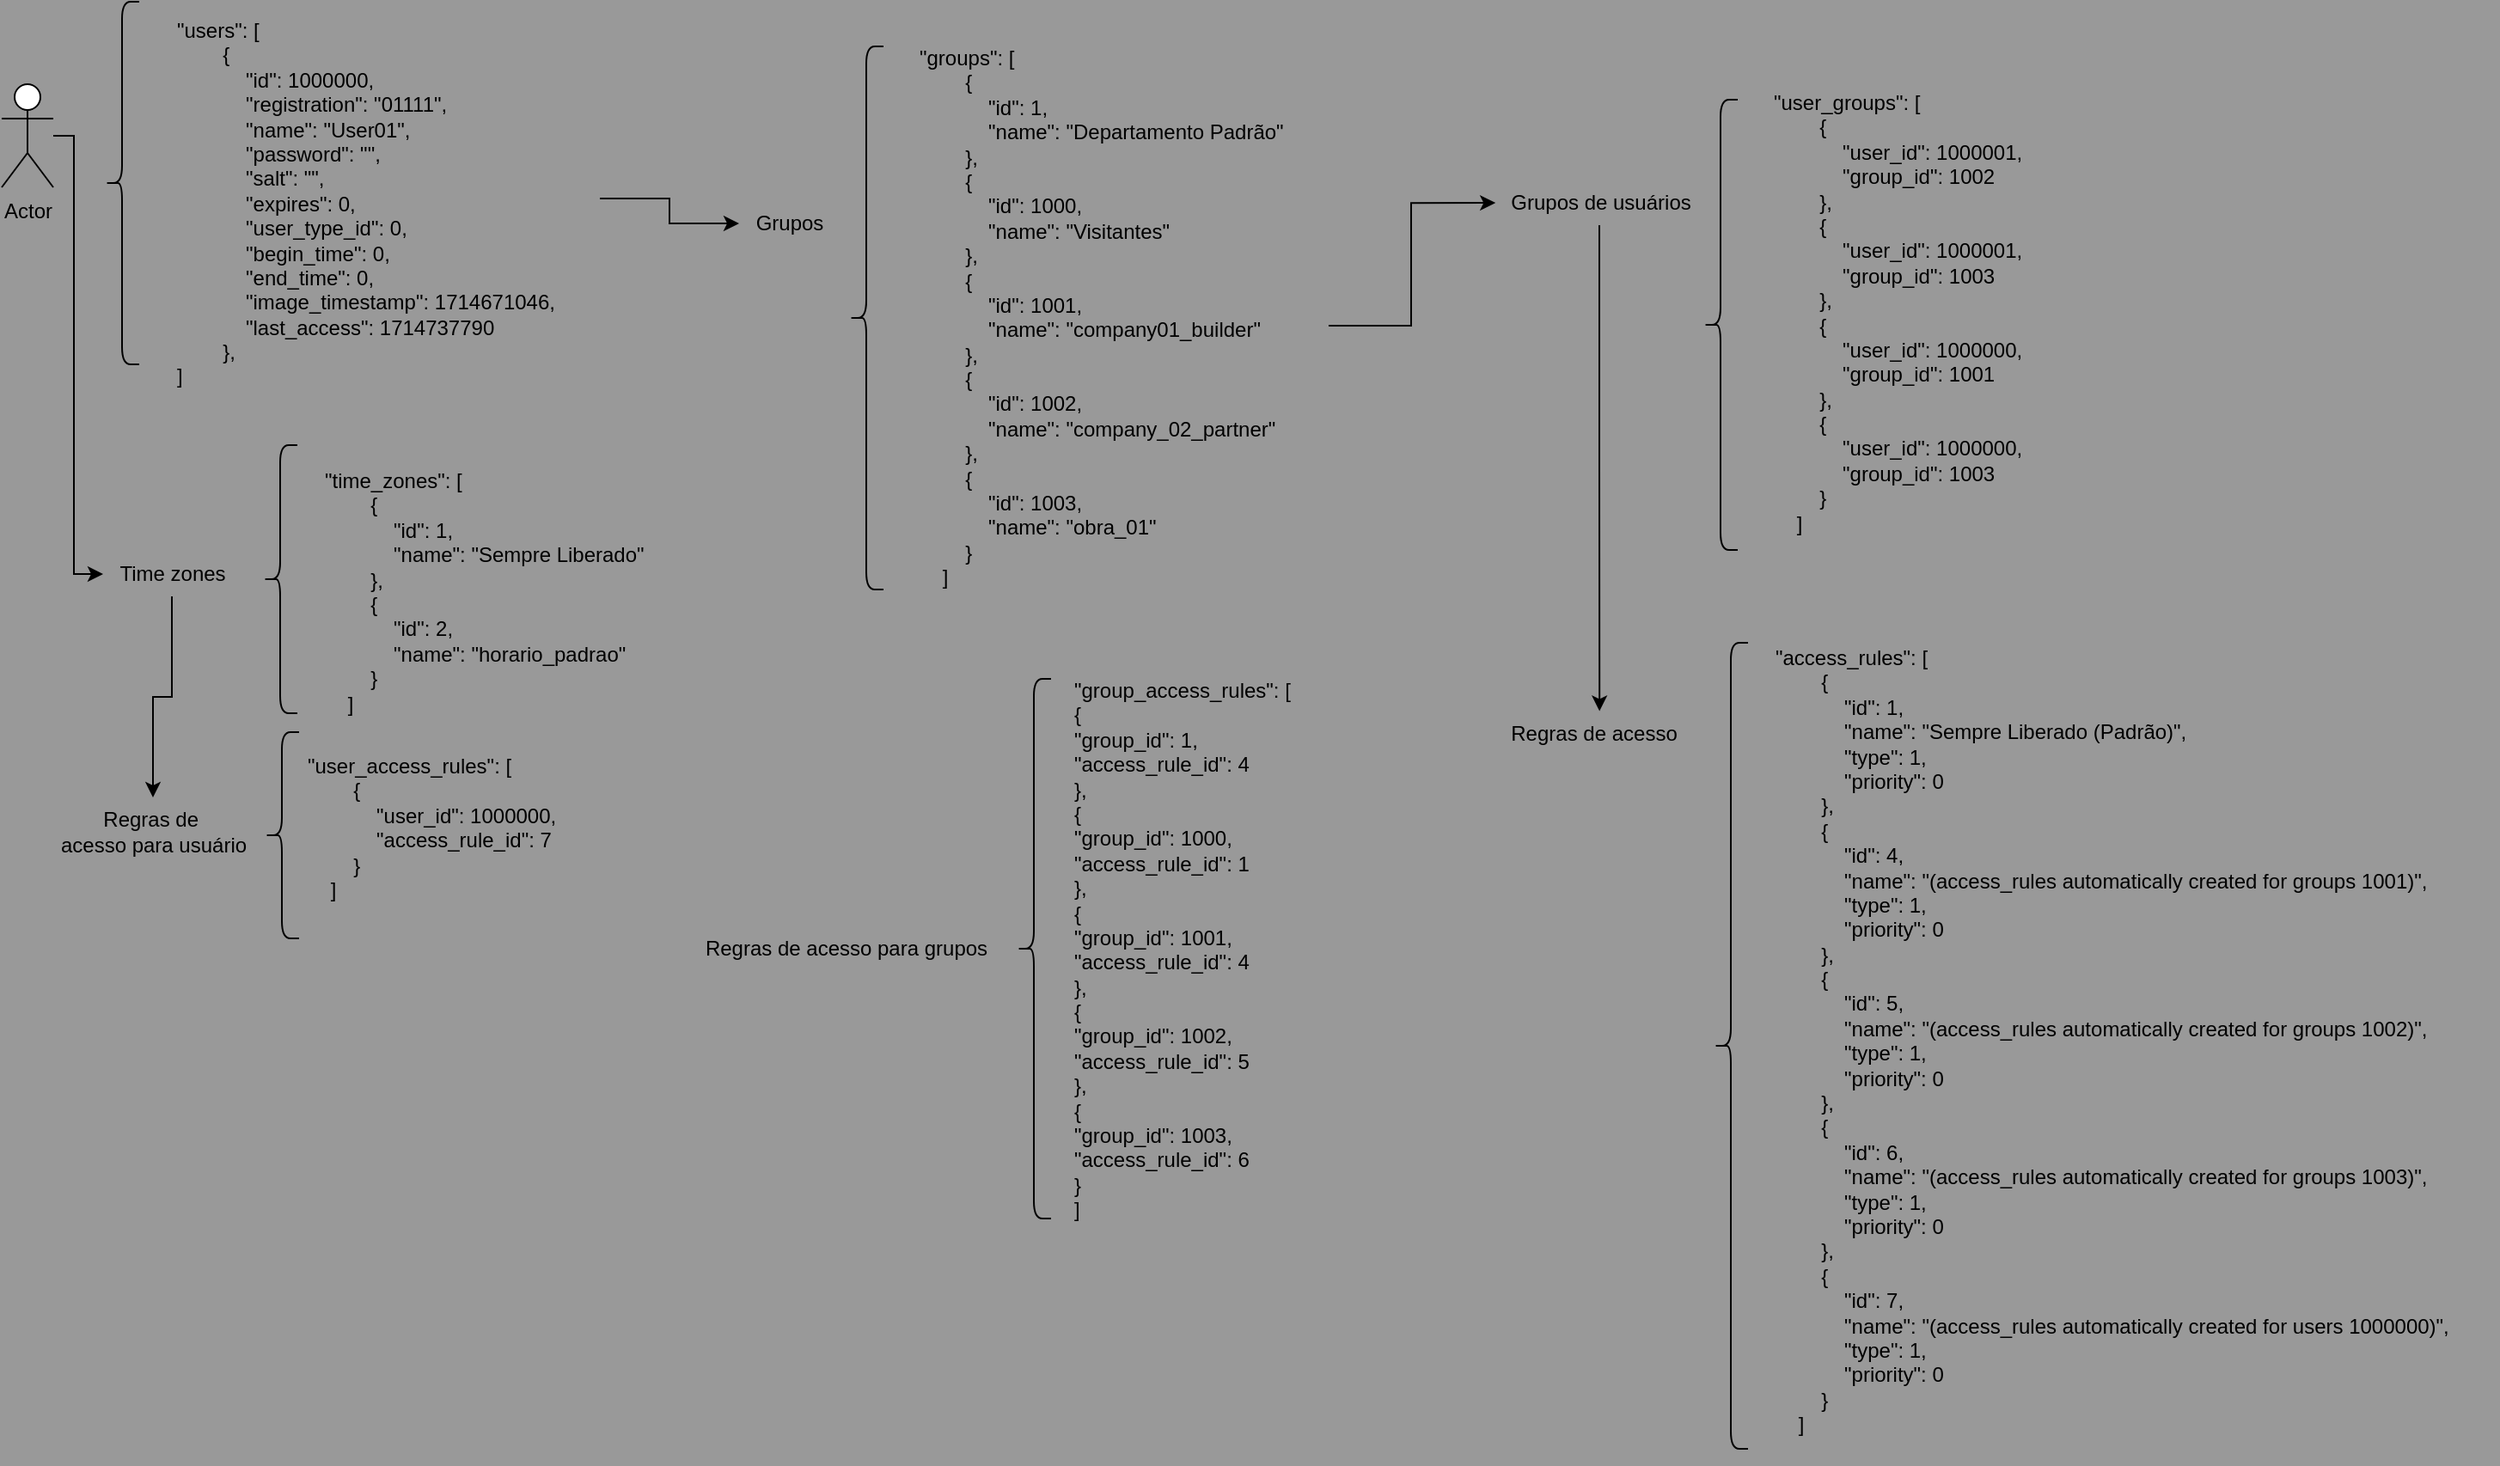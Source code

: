 <mxfile version="24.0.5" type="github">
  <diagram name="Página-1" id="3TbgN4hxx0ZxHx1WSeb2">
    <mxGraphModel dx="1339" dy="831" grid="0" gridSize="10" guides="1" tooltips="1" connect="1" arrows="1" fold="1" page="1" pageScale="1" pageWidth="4681" pageHeight="3300" background="#999999" math="0" shadow="0">
      <root>
        <mxCell id="0" />
        <mxCell id="1" parent="0" />
        <mxCell id="Lz4Zl00iW3XlrXrYM9Rd-42" style="edgeStyle=orthogonalEdgeStyle;rounded=0;orthogonalLoop=1;jettySize=auto;html=1;" parent="1" source="Lz4Zl00iW3XlrXrYM9Rd-2" target="Lz4Zl00iW3XlrXrYM9Rd-34" edge="1">
          <mxGeometry relative="1" as="geometry">
            <Array as="points">
              <mxPoint x="92" y="90" />
              <mxPoint x="92" y="345" />
            </Array>
          </mxGeometry>
        </mxCell>
        <mxCell id="Lz4Zl00iW3XlrXrYM9Rd-2" value="Actor" style="shape=umlActor;verticalLabelPosition=bottom;verticalAlign=top;html=1;outlineConnect=0;" parent="1" vertex="1">
          <mxGeometry x="50" y="60" width="30" height="60" as="geometry" />
        </mxCell>
        <mxCell id="Lz4Zl00iW3XlrXrYM9Rd-4" value="" style="shape=curlyBracket;whiteSpace=wrap;html=1;rounded=1;labelPosition=left;verticalLabelPosition=middle;align=right;verticalAlign=middle;" parent="1" vertex="1">
          <mxGeometry x="110" y="12" width="20" height="211" as="geometry" />
        </mxCell>
        <mxCell id="Lz4Zl00iW3XlrXrYM9Rd-30" value="" style="edgeStyle=orthogonalEdgeStyle;rounded=0;orthogonalLoop=1;jettySize=auto;html=1;" parent="1" source="Lz4Zl00iW3XlrXrYM9Rd-13" target="Lz4Zl00iW3XlrXrYM9Rd-22" edge="1">
          <mxGeometry relative="1" as="geometry" />
        </mxCell>
        <mxCell id="Lz4Zl00iW3XlrXrYM9Rd-13" value="&quot;users&quot;: [&#xa;        {&#xa;            &quot;id&quot;: 1000000,&#xa;            &quot;registration&quot;: &quot;01111&quot;,&#xa;            &quot;name&quot;: &quot;User01&quot;,&#xa;            &quot;password&quot;: &quot;&quot;,&#xa;            &quot;salt&quot;: &quot;&quot;,&#xa;            &quot;expires&quot;: 0,&#xa;            &quot;user_type_id&quot;: 0,&#xa;            &quot;begin_time&quot;: 0,&#xa;            &quot;end_time&quot;: 0,&#xa;            &quot;image_timestamp&quot;: 1714671046,&#xa;            &quot;last_access&quot;: 1714737790&#xa;        },&#xa;]" style="text;whiteSpace=wrap;" parent="1" vertex="1">
          <mxGeometry x="150" y="15" width="248" height="223" as="geometry" />
        </mxCell>
        <mxCell id="Lz4Zl00iW3XlrXrYM9Rd-26" value="" style="group" parent="1" vertex="1" connectable="0">
          <mxGeometry x="479" y="30.996" width="343.001" height="339.0" as="geometry" />
        </mxCell>
        <mxCell id="Lz4Zl00iW3XlrXrYM9Rd-22" value="Grupos" style="text;html=1;align=center;verticalAlign=middle;resizable=0;points=[];autosize=1;strokeColor=none;fillColor=none;" parent="Lz4Zl00iW3XlrXrYM9Rd-26" vertex="1">
          <mxGeometry y="97.004" width="57" height="26" as="geometry" />
        </mxCell>
        <mxCell id="Lz4Zl00iW3XlrXrYM9Rd-23" value="" style="shape=curlyBracket;whiteSpace=wrap;html=1;rounded=1;labelPosition=left;verticalLabelPosition=middle;align=right;verticalAlign=middle;" parent="Lz4Zl00iW3XlrXrYM9Rd-26" vertex="1">
          <mxGeometry x="64" y="7.004" width="20" height="316" as="geometry" />
        </mxCell>
        <mxCell id="Lz4Zl00iW3XlrXrYM9Rd-24" value="&quot;groups&quot;: [&#xa;        {&#xa;            &quot;id&quot;: 1,&#xa;            &quot;name&quot;: &quot;Departamento Padrão&quot;&#xa;        },&#xa;        {&#xa;            &quot;id&quot;: 1000,&#xa;            &quot;name&quot;: &quot;Visitantes&quot;&#xa;        },&#xa;        {&#xa;            &quot;id&quot;: 1001,&#xa;            &quot;name&quot;: &quot;company01_builder&quot;&#xa;        },&#xa;        {&#xa;            &quot;id&quot;: 1002,&#xa;            &quot;name&quot;: &quot;company_02_partner&quot;&#xa;        },&#xa;        {&#xa;            &quot;id&quot;: 1003,&#xa;            &quot;name&quot;: &quot;obra_01&quot;&#xa;        }&#xa;    ]" style="text;whiteSpace=wrap;" parent="Lz4Zl00iW3XlrXrYM9Rd-26" vertex="1">
          <mxGeometry x="103.001" width="240" height="339" as="geometry" />
        </mxCell>
        <mxCell id="Lz4Zl00iW3XlrXrYM9Rd-29" value="" style="group" parent="1" vertex="1" connectable="0">
          <mxGeometry x="918" y="57" width="334" height="281" as="geometry" />
        </mxCell>
        <mxCell id="Lz4Zl00iW3XlrXrYM9Rd-16" value="Grupos de usuários" style="text;html=1;align=center;verticalAlign=middle;resizable=0;points=[];autosize=1;strokeColor=none;fillColor=none;" parent="Lz4Zl00iW3XlrXrYM9Rd-29" vertex="1">
          <mxGeometry y="59" width="123" height="26" as="geometry" />
        </mxCell>
        <mxCell id="Lz4Zl00iW3XlrXrYM9Rd-18" value="" style="shape=curlyBracket;whiteSpace=wrap;html=1;rounded=1;labelPosition=left;verticalLabelPosition=middle;align=right;verticalAlign=middle;" parent="Lz4Zl00iW3XlrXrYM9Rd-29" vertex="1">
          <mxGeometry x="122" y="12" width="20" height="262" as="geometry" />
        </mxCell>
        <mxCell id="Lz4Zl00iW3XlrXrYM9Rd-19" value="&quot;user_groups&quot;: [&#xa;        {&#xa;            &quot;user_id&quot;: 1000001,&#xa;            &quot;group_id&quot;: 1002&#xa;        },&#xa;        {&#xa;            &quot;user_id&quot;: 1000001,&#xa;            &quot;group_id&quot;: 1003&#xa;        },&#xa;        {&#xa;            &quot;user_id&quot;: 1000000,&#xa;            &quot;group_id&quot;: 1001&#xa;        },&#xa;        {&#xa;            &quot;user_id&quot;: 1000000,&#xa;            &quot;group_id&quot;: 1003&#xa;        }&#xa;    ]" style="text;whiteSpace=wrap;" parent="Lz4Zl00iW3XlrXrYM9Rd-29" vertex="1">
          <mxGeometry x="161" width="173" height="281" as="geometry" />
        </mxCell>
        <mxCell id="Lz4Zl00iW3XlrXrYM9Rd-31" style="edgeStyle=orthogonalEdgeStyle;rounded=0;orthogonalLoop=1;jettySize=auto;html=1;entryX=0.009;entryY=0.502;entryDx=0;entryDy=0;entryPerimeter=0;" parent="1" source="Lz4Zl00iW3XlrXrYM9Rd-24" target="Lz4Zl00iW3XlrXrYM9Rd-16" edge="1">
          <mxGeometry relative="1" as="geometry" />
        </mxCell>
        <mxCell id="Lz4Zl00iW3XlrXrYM9Rd-32" style="edgeStyle=orthogonalEdgeStyle;rounded=0;orthogonalLoop=1;jettySize=auto;html=1;entryX=0.53;entryY=0.057;entryDx=0;entryDy=0;entryPerimeter=0;" parent="1" source="Lz4Zl00iW3XlrXrYM9Rd-16" target="Lz4Zl00iW3XlrXrYM9Rd-9" edge="1">
          <mxGeometry relative="1" as="geometry" />
        </mxCell>
        <mxCell id="Lz4Zl00iW3XlrXrYM9Rd-35" value="" style="group" parent="1" vertex="1" connectable="0">
          <mxGeometry x="73" y="437" width="326" height="120" as="geometry" />
        </mxCell>
        <mxCell id="Lz4Zl00iW3XlrXrYM9Rd-1" value="" style="shape=curlyBracket;whiteSpace=wrap;html=1;rounded=1;labelPosition=left;verticalLabelPosition=middle;align=right;verticalAlign=middle;" parent="Lz4Zl00iW3XlrXrYM9Rd-35" vertex="1">
          <mxGeometry x="130" width="20" height="120" as="geometry" />
        </mxCell>
        <mxCell id="Lz4Zl00iW3XlrXrYM9Rd-5" value="Regras de&amp;nbsp;&lt;div&gt;acesso para usuário&lt;/div&gt;" style="text;html=1;align=center;verticalAlign=middle;resizable=0;points=[];autosize=1;strokeColor=none;fillColor=none;" parent="Lz4Zl00iW3XlrXrYM9Rd-35" vertex="1">
          <mxGeometry y="38" width="130" height="40" as="geometry" />
        </mxCell>
        <mxCell id="Lz4Zl00iW3XlrXrYM9Rd-33" value="&quot;user_access_rules&quot;: [&#xa;        {&#xa;            &quot;user_id&quot;: 1000000,&#xa;            &quot;access_rule_id&quot;: 7&#xa;        }&#xa;    ]" style="text;whiteSpace=wrap;" parent="Lz4Zl00iW3XlrXrYM9Rd-35" vertex="1">
          <mxGeometry x="153" y="5.999" width="173" height="108" as="geometry" />
        </mxCell>
        <mxCell id="Lz4Zl00iW3XlrXrYM9Rd-41" value="" style="group" parent="1" vertex="1" connectable="0">
          <mxGeometry x="109" y="270" width="341.004" height="172.996" as="geometry" />
        </mxCell>
        <mxCell id="Lz4Zl00iW3XlrXrYM9Rd-34" value="Time zones" style="text;html=1;align=center;verticalAlign=middle;resizable=0;points=[];autosize=1;strokeColor=none;fillColor=none;" parent="Lz4Zl00iW3XlrXrYM9Rd-41" vertex="1">
          <mxGeometry y="62" width="80" height="26" as="geometry" />
        </mxCell>
        <mxCell id="Lz4Zl00iW3XlrXrYM9Rd-36" value="" style="shape=curlyBracket;whiteSpace=wrap;html=1;rounded=1;labelPosition=left;verticalLabelPosition=middle;align=right;verticalAlign=middle;" parent="Lz4Zl00iW3XlrXrYM9Rd-41" vertex="1">
          <mxGeometry x="93" width="20" height="156" as="geometry" />
        </mxCell>
        <mxCell id="Lz4Zl00iW3XlrXrYM9Rd-37" value="&quot;time_zones&quot;: [&#xa;        {&#xa;            &quot;id&quot;: 1,&#xa;            &quot;name&quot;: &quot;Sempre Liberado&quot;&#xa;        },&#xa;        {&#xa;            &quot;id&quot;: 2,&#xa;            &quot;name&quot;: &quot;horario_padrao&quot;&#xa;        }&#xa;    ]" style="text;whiteSpace=wrap;" parent="Lz4Zl00iW3XlrXrYM9Rd-41" vertex="1">
          <mxGeometry x="127.004" y="6.996" width="214" height="166" as="geometry" />
        </mxCell>
        <mxCell id="Lz4Zl00iW3XlrXrYM9Rd-43" value="" style="edgeStyle=orthogonalEdgeStyle;rounded=0;orthogonalLoop=1;jettySize=auto;html=1;" parent="1" source="Lz4Zl00iW3XlrXrYM9Rd-34" target="Lz4Zl00iW3XlrXrYM9Rd-5" edge="1">
          <mxGeometry relative="1" as="geometry" />
        </mxCell>
        <mxCell id="Lz4Zl00iW3XlrXrYM9Rd-45" value="" style="group" parent="1" vertex="1" connectable="0">
          <mxGeometry x="916" y="379.502" width="586.002" height="483" as="geometry" />
        </mxCell>
        <mxCell id="Lz4Zl00iW3XlrXrYM9Rd-9" value="Regras de acesso" style="text;html=1;align=center;verticalAlign=middle;resizable=0;points=[];autosize=1;strokeColor=none;fillColor=none;" parent="Lz4Zl00iW3XlrXrYM9Rd-45" vertex="1">
          <mxGeometry y="43.498" width="120" height="30" as="geometry" />
        </mxCell>
        <mxCell id="Lz4Zl00iW3XlrXrYM9Rd-10" value="" style="shape=curlyBracket;whiteSpace=wrap;html=1;rounded=1;labelPosition=left;verticalLabelPosition=middle;align=right;verticalAlign=middle;" parent="Lz4Zl00iW3XlrXrYM9Rd-45" vertex="1">
          <mxGeometry x="130" y="5.498" width="20" height="469" as="geometry" />
        </mxCell>
        <mxCell id="Lz4Zl00iW3XlrXrYM9Rd-44" value="&quot;access_rules&quot;: [&#xa;        {&#xa;            &quot;id&quot;: 1,&#xa;            &quot;name&quot;: &quot;Sempre Liberado (Padrão)&quot;,&#xa;            &quot;type&quot;: 1,&#xa;            &quot;priority&quot;: 0&#xa;        },&#xa;        {&#xa;            &quot;id&quot;: 4,&#xa;            &quot;name&quot;: &quot;(access_rules automatically created for groups 1001)&quot;,&#xa;            &quot;type&quot;: 1,&#xa;            &quot;priority&quot;: 0&#xa;        },&#xa;        {&#xa;            &quot;id&quot;: 5,&#xa;            &quot;name&quot;: &quot;(access_rules automatically created for groups 1002)&quot;,&#xa;            &quot;type&quot;: 1,&#xa;            &quot;priority&quot;: 0&#xa;        },&#xa;        {&#xa;            &quot;id&quot;: 6,&#xa;            &quot;name&quot;: &quot;(access_rules automatically created for groups 1003)&quot;,&#xa;            &quot;type&quot;: 1,&#xa;            &quot;priority&quot;: 0&#xa;        },&#xa;        {&#xa;            &quot;id&quot;: 7,&#xa;            &quot;name&quot;: &quot;(access_rules automatically created for users 1000000)&quot;,&#xa;            &quot;type&quot;: 1,&#xa;            &quot;priority&quot;: 0&#xa;        }&#xa;    ]" style="text;whiteSpace=wrap;" parent="Lz4Zl00iW3XlrXrYM9Rd-45" vertex="1">
          <mxGeometry x="164.002" width="420" height="483" as="geometry" />
        </mxCell>
        <mxCell id="Lz4Zl00iW3XlrXrYM9Rd-46" value="&lt;div&gt;Regras de acesso para grupos&lt;br&gt;&lt;/div&gt;" style="text;html=1;align=center;verticalAlign=middle;resizable=0;points=[];autosize=1;strokeColor=none;fillColor=none;" parent="1" vertex="1">
          <mxGeometry x="450" y="550" width="182" height="26" as="geometry" />
        </mxCell>
        <mxCell id="Lz4Zl00iW3XlrXrYM9Rd-47" value="" style="shape=curlyBracket;whiteSpace=wrap;html=1;rounded=1;labelPosition=left;verticalLabelPosition=middle;align=right;verticalAlign=middle;" parent="1" vertex="1">
          <mxGeometry x="640.5" y="406" width="20" height="314" as="geometry" />
        </mxCell>
        <mxCell id="Lz4Zl00iW3XlrXrYM9Rd-48" value="&quot;group_access_rules&quot;: [ &#xa;&#x9;&#x9;{ &#xa;&#x9;&#x9;&#x9;&quot;group_id&quot;: 1, &#xa;&#x9;&#x9;&#x9;&quot;access_rule_id&quot;: 4 &#xa;&#x9;&#x9;}, &#xa;&#x9;&#x9;{ &#xa;&#x9;&#x9;&#x9;&quot;group_id&quot;: 1000, &#xa;&#x9;&#x9;&#x9;&quot;access_rule_id&quot;: 1 &#xa;&#x9;&#x9;}, &#xa;&#x9;&#x9;{ &#xa;&#x9;&#x9;&#x9;&quot;group_id&quot;: 1001, &#xa;&#x9;&#x9;&#x9;&quot;access_rule_id&quot;: 4 &#xa;&#x9;&#x9;}, &#xa;&#x9;&#x9;{ &#xa;&#x9;&#x9;&#x9;&quot;group_id&quot;: 1002, &#xa;&#x9;&#x9;&#x9;&quot;access_rule_id&quot;: 5 &#xa;&#x9;&#x9;}, &#xa;&#x9;&#x9;{ &#xa;&#x9;&#x9;&#x9;&quot;group_id&quot;: 1003, &#xa;&#x9;&#x9;&#x9;&quot;access_rule_id&quot;: 6 &#xa;&#x9;&#x9;} &#xa;&#x9;]" style="text;whiteSpace=wrap;html=1;" parent="1" vertex="1">
          <mxGeometry x="672" y="398.5" width="154" height="339" as="geometry" />
        </mxCell>
      </root>
    </mxGraphModel>
  </diagram>
</mxfile>
